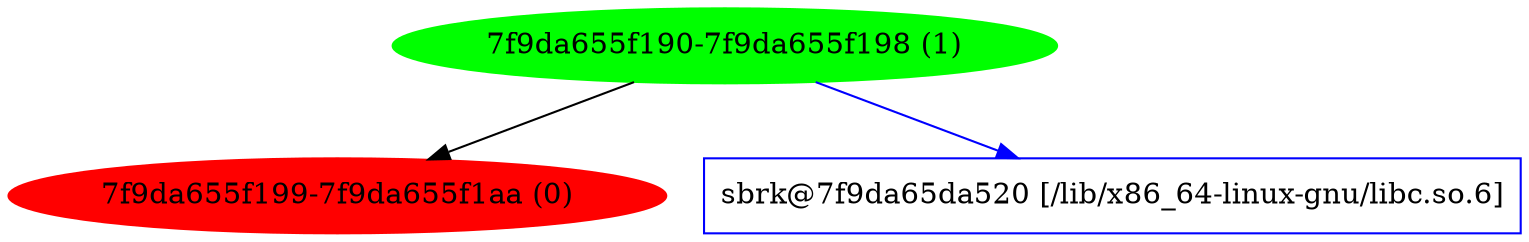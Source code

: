 digraph G {
   bb_7f9da655f199 [label="7f9da655f199-7f9da655f1aa (0)", color="red" style=filled];
   bb_7f9da655f190 [label="7f9da655f190-7f9da655f198 (1)", color="green" style=filled];
   func_7f9da65da520 [label="sbrk@7f9da65da520 [/lib/x86_64-linux-gnu/libc.so.6]", color=blue, shape=rectangle,URL="7f9da65da520.svg"];
   bb_7f9da655f190 -> func_7f9da65da520 [color=blue];
   bb_7f9da655f190 -> bb_7f9da655f199;
}
